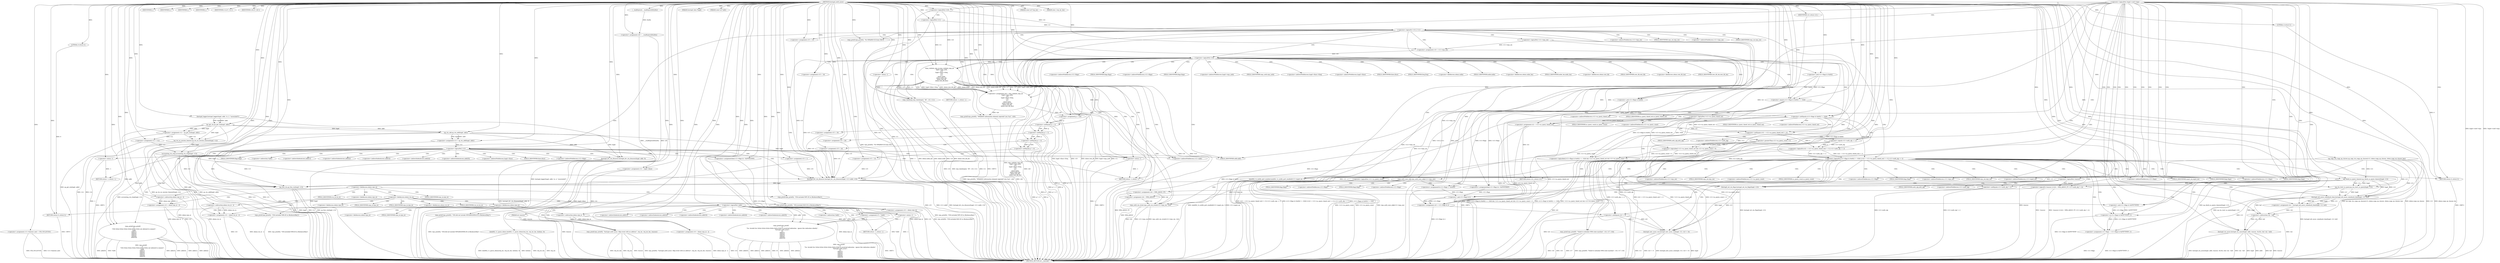 digraph hostapd_notif_assoc {  
"1000121" [label = "(METHOD,hostapd_notif_assoc)" ]
"1000625" [label = "(METHOD_RETURN,int __fastcall)" ]
"1000122" [label = "(PARAM,hostapd_data *hapd)" ]
"1000123" [label = "(PARAM,const u8 *addr)" ]
"1000124" [label = "(PARAM,const u8 *req_ies)" ]
"1000125" [label = "(PARAM,size_t req_ies_len)" ]
"1000126" [label = "(PARAM,int reassoc)" ]
"1000148" [label = "(<operator>.assignment,v29 = __readfsqword(0x28u))" ]
"1000150" [label = "(__readfsqword,__readfsqword(0x28u))" ]
"1000153" [label = "(<operator>.logicalNot,!addr)" ]
"1000156" [label = "(wpa_printf,wpa_printf(2, \"hostapd_notif_assoc: Skip event with no address\", req_ies, req_ies_len, reassoc))" ]
"1000162" [label = "(RETURN,return -1;,return -1;)" ]
"1000163" [label = "(<operator>.minus,-1)" ]
"1000165" [label = "(<operator>.assignment,v5 = *addr)" ]
"1000170" [label = "(wpa_printf,wpa_printf(\n      2,\n      \"%s: Invalid SA=%02x:%02x:%02x:%02x:%02x:%02x in received indication - ignore this indication silently\",\n      \"hostapd_notif_assoc\",\n      v5,\n      addr[1],\n      addr[2],\n      addr[3],\n      addr[4],\n      addr[5]))" ]
"1000190" [label = "(RETURN,return 0;,return 0;)" ]
"1000191" [label = "(LITERAL,0,return 0;)" ]
"1000192" [label = "(hostapd_logger,hostapd_logger(hapd, addr, 1u, 2, \"associated\"))" ]
"1000198" [label = "(ieee802_11_parse_elems,ieee802_11_parse_elems(req_ies, req_ies_len, &elems, 0))" ]
"1000209" [label = "(<operator>.assignment,v10 = elems.wps_ie - 2)" ]
"1000211" [label = "(<operator>.subtraction,elems.wps_ie - 2)" ]
"1000216" [label = "(IDENTIFIER,L,)" ]
"1000217" [label = "(wpa_printf,wpa_printf(2, \"STA included WPS IE in (Re)AssocReq\"))" ]
"1000226" [label = "(<operator>.assignment,v10 = elems.rsn_ie - 2)" ]
"1000228" [label = "(<operator>.subtraction,elems.rsn_ie - 2)" ]
"1000233" [label = "(IDENTIFIER,L,)" ]
"1000234" [label = "(wpa_printf,wpa_printf(2, \"STA included RSN IE in (Re)AssocReq\"))" ]
"1000239" [label = "(<operator>.assignment,v10 = elems.wpa_ie)" ]
"1000249" [label = "(<operator>.assignment,v10 = elems.wpa_ie - 2)" ]
"1000251" [label = "(<operator>.subtraction,elems.wpa_ie - 2)" ]
"1000256" [label = "(IDENTIFIER,L,)" ]
"1000257" [label = "(wpa_printf,wpa_printf(2, \"STA included WPA IE in (Re)AssocReq\"))" ]
"1000262" [label = "(IDENTIFIER,L,)" ]
"1000263" [label = "(wpa_printf,wpa_printf(2, \"STA did not include WPS/RSN/WPA IE in (Re)AssocReq\"))" ]
"1000266" [label = "(<operator>.assignment,v12 = ap_get_sta(hapd, addr))" ]
"1000268" [label = "(ap_get_sta,ap_get_sta(hapd, addr))" ]
"1000271" [label = "(<operator>.assignment,v13 = v12)" ]
"1000275" [label = "(IDENTIFIER,v12,if ( v12 ))" ]
"1000277" [label = "(ap_sta_no_session_timeout,ap_sta_no_session_timeout(hapd, v12))" ]
"1000280" [label = "(accounting_sta_stop,accounting_sta_stop(hapd, v13))" ]
"1000283" [label = "(<operator>.assignment,v13->timeout_next = STA_NULLFUNC)" ]
"1000290" [label = "(<operator>.assignment,v13 = ap_sta_add(hapd, addr))" ]
"1000292" [label = "(ap_sta_add,ap_sta_add(hapd, addr))" ]
"1000296" [label = "(<operator>.logicalNot,!v13)" ]
"1000299" [label = "(hostapd_drv_sta_disassoc,hostapd_drv_sta_disassoc(hapd, addr, 5))" ]
"1000303" [label = "(RETURN,return -1;,return -1;)" ]
"1000304" [label = "(<operator>.minus,-1)" ]
"1000306" [label = "(<operator>.assignment,v14 = hapd->iface)" ]
"1000311" [label = "(<operators>.assignmentAnd,v13->flags &= 0xFFFECFFF)" ]
"1000317" [label = "(wpa_printf,wpa_printf(\n      3,\n      \"STA %02x:%02x:%02x:%02x:%02x:%02x not allowed to connect\",\n      *addr,\n      addr[1],\n      addr[2],\n      addr[3],\n      addr[4],\n      addr[5]))" ]
"1000337" [label = "(<operator>.assignment,v15 = 1)" ]
"1000341" [label = "(hostapd_drv_sta_disassoc,hostapd_drv_sta_disassoc(hapd, v13->addr, v15))" ]
"1000347" [label = "(ap_free_sta,ap_free_sta(hapd, v13))" ]
"1000350" [label = "(RETURN,return -1;,return -1;)" ]
"1000351" [label = "(<operator>.minus,-1)" ]
"1000353" [label = "(ap_copy_sta_supp_op_classes,ap_copy_sta_supp_op_classes(v13, elems.supp_op_classes, elems.supp_op_classes_len))" ]
"1000362" [label = "(<operator>.logicalNot,!hapd->conf->wpa)" ]
"1000370" [label = "(<operator>.assignment,v23 = v13->flags & 2)" ]
"1000372" [label = "(<operator>.and,v13->flags & 2)" ]
"1000377" [label = "(<operator>.assignment,v13->flags = v13->flags & 0xFFF7FFFF | 3)" ]
"1000381" [label = "(<operator>.or,v13->flags & 0xFFF7FFFF | 3)" ]
"1000382" [label = "(<operator>.and,v13->flags & 0xFFF7FFFF)" ]
"1000388" [label = "(hostapd_set_sta_flags,hostapd_set_sta_flags(hapd, v13))" ]
"1000392" [label = "(<operator>.logicalOr,!reassoc || (v24 = WPA_ASSOC_FT, v13->auth_alg != 2))" ]
"1000393" [label = "(<operator>.logicalNot,!reassoc)" ]
"1000396" [label = "(<operator>.assignment,v24 = WPA_ASSOC_FT)" ]
"1000399" [label = "(<operator>.notEquals,v13->auth_alg != 2)" ]
"1000404" [label = "(<operator>.assignment,v24 = WPA_ASSOC)" ]
"1000407" [label = "(wpa_auth_sm_event,wpa_auth_sm_event(v13->wpa_sm, v24))" ]
"1000412" [label = "(hostapd_new_assoc_sta,hostapd_new_assoc_sta(hapd, v13, v23 != 0))" ]
"1000415" [label = "(<operator>.notEquals,v23 != 0)" ]
"1000418" [label = "(ieee802_1x_notify_port_enabled,ieee802_1x_notify_port_enabled(v13->eapol_sm, 1))" ]
"1000423" [label = "(RETURN,return 0;,return 0;)" ]
"1000424" [label = "(LITERAL,0,return 0;)" ]
"1000426" [label = "(<operator>.logicalOr,!v10 || !v11)" ]
"1000427" [label = "(<operator>.logicalNot,!v10)" ]
"1000429" [label = "(<operator>.logicalNot,!v11)" ]
"1000432" [label = "(wpa_printf,wpa_printf(2, \"No WPA/RSN IE from STA\"))" ]
"1000435" [label = "(<operator>.assignment,v15 = 13)" ]
"1000440" [label = "(<operator>.logicalNot,!v13->wpa_sm)" ]
"1000444" [label = "(<operator>.assignment,v19 = v13->wpa_sm)" ]
"1000450" [label = "(<operator>.logicalNot,!v19)" ]
"1000453" [label = "(wpa_printf,wpa_printf(5, \"Failed to initialize WPA state machine\", v16, v17, v18))" ]
"1000459" [label = "(RETURN,return -1;,return -1;)" ]
"1000460" [label = "(<operator>.minus,-1)" ]
"1000462" [label = "(<operator>.assignment,v20 = wpa_validate_wpa_ie(\n          hapd->wpa_auth,\n          v19,\n          hapd->iface->freq,\n          v10,\n          v11,\n          elems.mdie,\n          elems.mdie_len,\n          elems.owe_dh,\n          elems.owe_dh_len))" ]
"1000464" [label = "(wpa_validate_wpa_ie,wpa_validate_wpa_ie(\n          hapd->wpa_auth,\n          v19,\n          hapd->iface->freq,\n          v10,\n          v11,\n          elems.mdie,\n          elems.mdie_len,\n          elems.owe_dh,\n          elems.owe_dh_len))" ]
"1000489" [label = "(IDENTIFIER,v20,if ( v20 ))" ]
"1000491" [label = "(<operator>.assignment,p = v20)" ]
"1000494" [label = "(wpa_printf,wpa_printf(2, \"WPA/RSN information element rejected? (res %u)\", v20))" ]
"1000498" [label = "(wpa_hexdump,wpa_hexdump(2, \"IE\", v10, v11))" ]
"1000503" [label = "(<operator>.assignment,v15 = 18)" ]
"1000507" [label = "(<operator>.notEquals,p != 2)" ]
"1000511" [label = "(<operator>.assignment,v15 = 19)" ]
"1000515" [label = "(<operator>.notEquals,p != 3)" ]
"1000519" [label = "(<operator>.assignment,v15 = 20)" ]
"1000523" [label = "(<operator>.notEquals,p != 4)" ]
"1000527" [label = "(<operator>.assignment,v15 = 24)" ]
"1000531" [label = "(<operator>.notEquals,p != 8)" ]
"1000534" [label = "(<operator>.assignment,v15 = 13)" ]
"1000539" [label = "(<operator>.logicalAnd,(v13->flags & 0x402) == 1026 && !v13->sa_query_timed_out && v13->sa_query_count > 0)" ]
"1000540" [label = "(<operator>.equals,(v13->flags & 0x402) == 1026)" ]
"1000541" [label = "(<operator>.and,v13->flags & 0x402)" ]
"1000547" [label = "(<operator>.logicalAnd,!v13->sa_query_timed_out && v13->sa_query_count > 0)" ]
"1000548" [label = "(<operator>.logicalNot,!v13->sa_query_timed_out)" ]
"1000552" [label = "(<operator>.greaterThan,v13->sa_query_count > 0)" ]
"1000557" [label = "(ap_check_sa_query_timeout,ap_check_sa_query_timeout(hapd, v13))" ]
"1000561" [label = "(<operator>.logicalOr,(v13->flags & 0x402) != 1026 || (v21 = v13->sa_query_timed_out) != 0 || v13->auth_alg == 2)" ]
"1000562" [label = "(<operator>.notEquals,(v13->flags & 0x402) != 1026)" ]
"1000563" [label = "(<operator>.and,v13->flags & 0x402)" ]
"1000569" [label = "(<operator>.logicalOr,(v21 = v13->sa_query_timed_out) != 0 || v13->auth_alg == 2)" ]
"1000570" [label = "(<operator>.notEquals,(v21 = v13->sa_query_timed_out) != 0)" ]
"1000571" [label = "(<operator>.assignment,v21 = v13->sa_query_timed_out)" ]
"1000577" [label = "(<operator>.equals,v13->auth_alg == 2)" ]
"1000584" [label = "(wpa_auth_uses_mfp,wpa_auth_uses_mfp(v13->wpa_sm))" ]
"1000588" [label = "(<operators>.assignmentOr,v13->flags |= 0x400u)" ]
"1000594" [label = "(<operators>.assignmentAnd,v13->flags &= 0xFFFFFBFF)" ]
"1000601" [label = "(<operator>.logicalNot,!v13->sa_query_count)" ]
"1000605" [label = "(ap_sta_start_sa_query,ap_sta_start_sa_query(hapd, v13))" ]
"1000608" [label = "(<operator>.assignment,v22 = hostapd_eid_assoc_comeback_time(hapd, v13, buf))" ]
"1000610" [label = "(hostapd_eid_assoc_comeback_time,hostapd_eid_assoc_comeback_time(hapd, v13, buf))" ]
"1000614" [label = "(hostapd_sta_assoc,hostapd_sta_assoc(hapd, addr, reassoc, 0x1Eu, buf, v22 - buf))" ]
"1000620" [label = "(<operator>.subtraction,v22 - buf)" ]
"1000623" [label = "(RETURN,return v21;,return v21;)" ]
"1000624" [label = "(IDENTIFIER,v21,return v21;)" ]
"1000167" [label = "(<operator>.indirection,*addr)" ]
"1000175" [label = "(<operator>.indirectIndexAccess,addr[1])" ]
"1000178" [label = "(<operator>.indirectIndexAccess,addr[2])" ]
"1000181" [label = "(<operator>.indirectIndexAccess,addr[3])" ]
"1000184" [label = "(<operator>.indirectIndexAccess,addr[4])" ]
"1000187" [label = "(<operator>.indirectIndexAccess,addr[5])" ]
"1000205" [label = "(<operator>.fieldAccess,elems.wps_ie)" ]
"1000212" [label = "(<operator>.fieldAccess,elems.wps_ie)" ]
"1000214" [label = "(FIELD_IDENTIFIER,wps_ie,wps_ie)" ]
"1000222" [label = "(<operator>.fieldAccess,elems.rsn_ie)" ]
"1000224" [label = "(FIELD_IDENTIFIER,rsn_ie,rsn_ie)" ]
"1000229" [label = "(<operator>.fieldAccess,elems.rsn_ie)" ]
"1000231" [label = "(FIELD_IDENTIFIER,rsn_ie,rsn_ie)" ]
"1000241" [label = "(<operator>.fieldAccess,elems.wpa_ie)" ]
"1000243" [label = "(FIELD_IDENTIFIER,wpa_ie,wpa_ie)" ]
"1000245" [label = "(<operator>.fieldAccess,elems.wpa_ie)" ]
"1000247" [label = "(FIELD_IDENTIFIER,wpa_ie,wpa_ie)" ]
"1000252" [label = "(<operator>.fieldAccess,elems.wpa_ie)" ]
"1000254" [label = "(FIELD_IDENTIFIER,wpa_ie,wpa_ie)" ]
"1000308" [label = "(<operator>.indirectFieldAccess,hapd->iface)" ]
"1000310" [label = "(FIELD_IDENTIFIER,iface,iface)" ]
"1000312" [label = "(<operator>.indirectFieldAccess,v13->flags)" ]
"1000314" [label = "(FIELD_IDENTIFIER,flags,flags)" ]
"1000320" [label = "(<operator>.indirection,*addr)" ]
"1000322" [label = "(<operator>.indirectIndexAccess,addr[1])" ]
"1000325" [label = "(<operator>.indirectIndexAccess,addr[2])" ]
"1000328" [label = "(<operator>.indirectIndexAccess,addr[3])" ]
"1000331" [label = "(<operator>.indirectIndexAccess,addr[4])" ]
"1000334" [label = "(<operator>.indirectIndexAccess,addr[5])" ]
"1000343" [label = "(<operator>.indirectFieldAccess,v13->addr)" ]
"1000345" [label = "(FIELD_IDENTIFIER,addr,addr)" ]
"1000373" [label = "(<operator>.indirectFieldAccess,v13->flags)" ]
"1000375" [label = "(FIELD_IDENTIFIER,flags,flags)" ]
"1000378" [label = "(<operator>.indirectFieldAccess,v13->flags)" ]
"1000380" [label = "(FIELD_IDENTIFIER,flags,flags)" ]
"1000383" [label = "(<operator>.indirectFieldAccess,v13->flags)" ]
"1000385" [label = "(FIELD_IDENTIFIER,flags,flags)" ]
"1000400" [label = "(<operator>.indirectFieldAccess,v13->auth_alg)" ]
"1000402" [label = "(FIELD_IDENTIFIER,auth_alg,auth_alg)" ]
"1000408" [label = "(<operator>.indirectFieldAccess,v13->wpa_sm)" ]
"1000410" [label = "(FIELD_IDENTIFIER,wpa_sm,wpa_sm)" ]
"1000419" [label = "(<operator>.indirectFieldAccess,v13->eapol_sm)" ]
"1000421" [label = "(FIELD_IDENTIFIER,eapol_sm,eapol_sm)" ]
"1000441" [label = "(<operator>.indirectFieldAccess,v13->wpa_sm)" ]
"1000443" [label = "(FIELD_IDENTIFIER,wpa_sm,wpa_sm)" ]
"1000446" [label = "(<operator>.indirectFieldAccess,v13->wpa_sm)" ]
"1000448" [label = "(FIELD_IDENTIFIER,wpa_sm,wpa_sm)" ]
"1000465" [label = "(<operator>.indirectFieldAccess,hapd->wpa_auth)" ]
"1000467" [label = "(FIELD_IDENTIFIER,wpa_auth,wpa_auth)" ]
"1000469" [label = "(<operator>.indirectFieldAccess,hapd->iface->freq)" ]
"1000470" [label = "(<operator>.indirectFieldAccess,hapd->iface)" ]
"1000472" [label = "(FIELD_IDENTIFIER,iface,iface)" ]
"1000473" [label = "(FIELD_IDENTIFIER,freq,freq)" ]
"1000476" [label = "(<operator>.fieldAccess,elems.mdie)" ]
"1000478" [label = "(FIELD_IDENTIFIER,mdie,mdie)" ]
"1000479" [label = "(<operator>.fieldAccess,elems.mdie_len)" ]
"1000481" [label = "(FIELD_IDENTIFIER,mdie_len,mdie_len)" ]
"1000482" [label = "(<operator>.fieldAccess,elems.owe_dh)" ]
"1000484" [label = "(FIELD_IDENTIFIER,owe_dh,owe_dh)" ]
"1000485" [label = "(<operator>.fieldAccess,elems.owe_dh_len)" ]
"1000487" [label = "(FIELD_IDENTIFIER,owe_dh_len,owe_dh_len)" ]
"1000542" [label = "(<operator>.indirectFieldAccess,v13->flags)" ]
"1000544" [label = "(FIELD_IDENTIFIER,flags,flags)" ]
"1000549" [label = "(<operator>.indirectFieldAccess,v13->sa_query_timed_out)" ]
"1000551" [label = "(FIELD_IDENTIFIER,sa_query_timed_out,sa_query_timed_out)" ]
"1000553" [label = "(<operator>.indirectFieldAccess,v13->sa_query_count)" ]
"1000555" [label = "(FIELD_IDENTIFIER,sa_query_count,sa_query_count)" ]
"1000564" [label = "(<operator>.indirectFieldAccess,v13->flags)" ]
"1000566" [label = "(FIELD_IDENTIFIER,flags,flags)" ]
"1000573" [label = "(<operator>.indirectFieldAccess,v13->sa_query_timed_out)" ]
"1000575" [label = "(FIELD_IDENTIFIER,sa_query_timed_out,sa_query_timed_out)" ]
"1000578" [label = "(<operator>.indirectFieldAccess,v13->auth_alg)" ]
"1000580" [label = "(FIELD_IDENTIFIER,auth_alg,auth_alg)" ]
"1000585" [label = "(<operator>.indirectFieldAccess,v13->wpa_sm)" ]
"1000587" [label = "(FIELD_IDENTIFIER,wpa_sm,wpa_sm)" ]
"1000589" [label = "(<operator>.indirectFieldAccess,v13->flags)" ]
"1000591" [label = "(FIELD_IDENTIFIER,flags,flags)" ]
"1000595" [label = "(<operator>.indirectFieldAccess,v13->flags)" ]
"1000597" [label = "(FIELD_IDENTIFIER,flags,flags)" ]
"1000602" [label = "(<operator>.indirectFieldAccess,v13->sa_query_count)" ]
"1000604" [label = "(FIELD_IDENTIFIER,sa_query_count,sa_query_count)" ]
  "1000350" -> "1000625"  [ label = "DDG: <RET>"] 
  "1000459" -> "1000625"  [ label = "DDG: <RET>"] 
  "1000623" -> "1000625"  [ label = "DDG: <RET>"] 
  "1000423" -> "1000625"  [ label = "DDG: <RET>"] 
  "1000303" -> "1000625"  [ label = "DDG: <RET>"] 
  "1000190" -> "1000625"  [ label = "DDG: <RET>"] 
  "1000162" -> "1000625"  [ label = "DDG: <RET>"] 
  "1000156" -> "1000625"  [ label = "DDG: req_ies"] 
  "1000462" -> "1000625"  [ label = "DDG: wpa_validate_wpa_ie(\n          hapd->wpa_auth,\n          v19,\n          hapd->iface->freq,\n          v10,\n          v11,\n          elems.mdie,\n          elems.mdie_len,\n          elems.owe_dh,\n          elems.owe_dh_len)"] 
  "1000211" -> "1000625"  [ label = "DDG: elems.wps_ie"] 
  "1000548" -> "1000625"  [ label = "DDG: v13->sa_query_timed_out"] 
  "1000170" -> "1000625"  [ label = "DDG: addr[3]"] 
  "1000292" -> "1000625"  [ label = "DDG: addr"] 
  "1000165" -> "1000625"  [ label = "DDG: *addr"] 
  "1000156" -> "1000625"  [ label = "DDG: reassoc"] 
  "1000415" -> "1000625"  [ label = "DDG: v23"] 
  "1000464" -> "1000625"  [ label = "DDG: hapd->iface->freq"] 
  "1000498" -> "1000625"  [ label = "DDG: v11"] 
  "1000393" -> "1000625"  [ label = "DDG: reassoc"] 
  "1000198" -> "1000625"  [ label = "DDG: req_ies_len"] 
  "1000614" -> "1000625"  [ label = "DDG: hapd"] 
  "1000347" -> "1000625"  [ label = "DDG: hapd"] 
  "1000577" -> "1000625"  [ label = "DDG: v13->auth_alg"] 
  "1000407" -> "1000625"  [ label = "DDG: wpa_auth_sm_event(v13->wpa_sm, v24)"] 
  "1000584" -> "1000625"  [ label = "DDG: wpa_auth_uses_mfp(v13->wpa_sm)"] 
  "1000306" -> "1000625"  [ label = "DDG: v14"] 
  "1000523" -> "1000625"  [ label = "DDG: p"] 
  "1000317" -> "1000625"  [ label = "DDG: addr[1]"] 
  "1000198" -> "1000625"  [ label = "DDG: req_ies"] 
  "1000163" -> "1000625"  [ label = "DDG: -1"] 
  "1000317" -> "1000625"  [ label = "DDG: addr[2]"] 
  "1000353" -> "1000625"  [ label = "DDG: ap_copy_sta_supp_op_classes(v13, elems.supp_op_classes, elems.supp_op_classes_len)"] 
  "1000515" -> "1000625"  [ label = "DDG: p != 3"] 
  "1000170" -> "1000625"  [ label = "DDG: v5"] 
  "1000601" -> "1000625"  [ label = "DDG: v13->sa_query_count"] 
  "1000547" -> "1000625"  [ label = "DDG: !v13->sa_query_timed_out"] 
  "1000569" -> "1000625"  [ label = "DDG: (v21 = v13->sa_query_timed_out) != 0"] 
  "1000464" -> "1000625"  [ label = "DDG: v19"] 
  "1000539" -> "1000625"  [ label = "DDG: (v13->flags & 0x402) == 1026 && !v13->sa_query_timed_out && v13->sa_query_count > 0"] 
  "1000306" -> "1000625"  [ label = "DDG: hapd->iface"] 
  "1000351" -> "1000625"  [ label = "DDG: -1"] 
  "1000552" -> "1000625"  [ label = "DDG: v13->sa_query_count"] 
  "1000412" -> "1000625"  [ label = "DDG: v23 != 0"] 
  "1000170" -> "1000625"  [ label = "DDG: addr[4]"] 
  "1000563" -> "1000625"  [ label = "DDG: v13->flags"] 
  "1000605" -> "1000625"  [ label = "DDG: ap_sta_start_sa_query(hapd, v13)"] 
  "1000170" -> "1000625"  [ label = "DDG: addr[2]"] 
  "1000317" -> "1000625"  [ label = "DDG: addr[5]"] 
  "1000539" -> "1000625"  [ label = "DDG: (v13->flags & 0x402) == 1026"] 
  "1000209" -> "1000625"  [ label = "DDG: elems.wps_ie - 2"] 
  "1000217" -> "1000625"  [ label = "DDG: wpa_printf(2, \"STA included WPS IE in (Re)AssocReq\")"] 
  "1000392" -> "1000625"  [ label = "DDG: !reassoc"] 
  "1000539" -> "1000625"  [ label = "DDG: !v13->sa_query_timed_out && v13->sa_query_count > 0"] 
  "1000392" -> "1000625"  [ label = "DDG: !reassoc || (v24 = WPA_ASSOC_FT, v13->auth_alg != 2)"] 
  "1000228" -> "1000625"  [ label = "DDG: elems.rsn_ie"] 
  "1000464" -> "1000625"  [ label = "DDG: elems.owe_dh"] 
  "1000569" -> "1000625"  [ label = "DDG: v13->auth_alg == 2"] 
  "1000404" -> "1000625"  [ label = "DDG: WPA_ASSOC"] 
  "1000234" -> "1000625"  [ label = "DDG: wpa_printf(2, \"STA included RSN IE in (Re)AssocReq\")"] 
  "1000571" -> "1000625"  [ label = "DDG: v13->sa_query_timed_out"] 
  "1000353" -> "1000625"  [ label = "DDG: elems.supp_op_classes"] 
  "1000381" -> "1000625"  [ label = "DDG: v13->flags & 0xFFF7FFFF"] 
  "1000317" -> "1000625"  [ label = "DDG: *addr"] 
  "1000296" -> "1000625"  [ label = "DDG: !v13"] 
  "1000498" -> "1000625"  [ label = "DDG: v10"] 
  "1000299" -> "1000625"  [ label = "DDG: addr"] 
  "1000614" -> "1000625"  [ label = "DDG: addr"] 
  "1000614" -> "1000625"  [ label = "DDG: buf"] 
  "1000464" -> "1000625"  [ label = "DDG: hapd->wpa_auth"] 
  "1000440" -> "1000625"  [ label = "DDG: !v13->wpa_sm"] 
  "1000268" -> "1000625"  [ label = "DDG: addr"] 
  "1000239" -> "1000625"  [ label = "DDG: elems.wpa_ie"] 
  "1000249" -> "1000625"  [ label = "DDG: v10"] 
  "1000266" -> "1000625"  [ label = "DDG: ap_get_sta(hapd, addr)"] 
  "1000226" -> "1000625"  [ label = "DDG: v10"] 
  "1000153" -> "1000625"  [ label = "DDG: !addr"] 
  "1000453" -> "1000625"  [ label = "DDG: v17"] 
  "1000399" -> "1000625"  [ label = "DDG: v13->auth_alg"] 
  "1000341" -> "1000625"  [ label = "DDG: hostapd_drv_sta_disassoc(hapd, v13->addr, v15)"] 
  "1000290" -> "1000625"  [ label = "DDG: ap_sta_add(hapd, addr)"] 
  "1000426" -> "1000625"  [ label = "DDG: !v10 || !v11"] 
  "1000148" -> "1000625"  [ label = "DDG: __readfsqword(0x28u)"] 
  "1000523" -> "1000625"  [ label = "DDG: p != 4"] 
  "1000148" -> "1000625"  [ label = "DDG: v29"] 
  "1000453" -> "1000625"  [ label = "DDG: wpa_printf(5, \"Failed to initialize WPA state machine\", v16, v17, v18)"] 
  "1000418" -> "1000625"  [ label = "DDG: v13->eapol_sm"] 
  "1000464" -> "1000625"  [ label = "DDG: v11"] 
  "1000277" -> "1000625"  [ label = "DDG: ap_sta_no_session_timeout(hapd, v12)"] 
  "1000507" -> "1000625"  [ label = "DDG: p"] 
  "1000263" -> "1000625"  [ label = "DDG: wpa_printf(2, \"STA did not include WPS/RSN/WPA IE in (Re)AssocReq\")"] 
  "1000450" -> "1000625"  [ label = "DDG: !v19"] 
  "1000304" -> "1000625"  [ label = "DDG: -1"] 
  "1000601" -> "1000625"  [ label = "DDG: !v13->sa_query_count"] 
  "1000341" -> "1000625"  [ label = "DDG: v15"] 
  "1000561" -> "1000625"  [ label = "DDG: (v13->flags & 0x402) != 1026"] 
  "1000377" -> "1000625"  [ label = "DDG: v13->flags"] 
  "1000515" -> "1000625"  [ label = "DDG: p"] 
  "1000610" -> "1000625"  [ label = "DDG: v13"] 
  "1000462" -> "1000625"  [ label = "DDG: v20"] 
  "1000614" -> "1000625"  [ label = "DDG: reassoc"] 
  "1000277" -> "1000625"  [ label = "DDG: v12"] 
  "1000341" -> "1000625"  [ label = "DDG: v13->addr"] 
  "1000251" -> "1000625"  [ label = "DDG: elems.wpa_ie"] 
  "1000170" -> "1000625"  [ label = "DDG: wpa_printf(\n      2,\n      \"%s: Invalid SA=%02x:%02x:%02x:%02x:%02x:%02x in received indication - ignore this indication silently\",\n      \"hostapd_notif_assoc\",\n      v5,\n      addr[1],\n      addr[2],\n      addr[3],\n      addr[4],\n      addr[5])"] 
  "1000444" -> "1000625"  [ label = "DDG: v13->wpa_sm"] 
  "1000498" -> "1000625"  [ label = "DDG: wpa_hexdump(2, \"IE\", v10, v11)"] 
  "1000283" -> "1000625"  [ label = "DDG: STA_NULLFUNC"] 
  "1000198" -> "1000625"  [ label = "DDG: ieee802_11_parse_elems(req_ies, req_ies_len, &elems, 0)"] 
  "1000370" -> "1000625"  [ label = "DDG: v13->flags & 2"] 
  "1000407" -> "1000625"  [ label = "DDG: v24"] 
  "1000347" -> "1000625"  [ label = "DDG: v13"] 
  "1000317" -> "1000625"  [ label = "DDG: wpa_printf(\n      3,\n      \"STA %02x:%02x:%02x:%02x:%02x:%02x not allowed to connect\",\n      *addr,\n      addr[1],\n      addr[2],\n      addr[3],\n      addr[4],\n      addr[5])"] 
  "1000257" -> "1000625"  [ label = "DDG: wpa_printf(2, \"STA included WPA IE in (Re)AssocReq\")"] 
  "1000407" -> "1000625"  [ label = "DDG: v13->wpa_sm"] 
  "1000450" -> "1000625"  [ label = "DDG: v19"] 
  "1000388" -> "1000625"  [ label = "DDG: hostapd_set_sta_flags(hapd, v13)"] 
  "1000396" -> "1000625"  [ label = "DDG: WPA_ASSOC_FT"] 
  "1000464" -> "1000625"  [ label = "DDG: elems.mdie_len"] 
  "1000126" -> "1000625"  [ label = "DDG: reassoc"] 
  "1000192" -> "1000625"  [ label = "DDG: hostapd_logger(hapd, addr, 1u, 2, \"associated\")"] 
  "1000531" -> "1000625"  [ label = "DDG: p"] 
  "1000507" -> "1000625"  [ label = "DDG: p != 2"] 
  "1000562" -> "1000625"  [ label = "DDG: v13->flags & 0x402"] 
  "1000280" -> "1000625"  [ label = "DDG: accounting_sta_stop(hapd, v13)"] 
  "1000156" -> "1000625"  [ label = "DDG: wpa_printf(2, \"hostapd_notif_assoc: Skip event with no address\", req_ies, req_ies_len, reassoc)"] 
  "1000464" -> "1000625"  [ label = "DDG: elems.mdie"] 
  "1000198" -> "1000625"  [ label = "DDG: &elems"] 
  "1000317" -> "1000625"  [ label = "DDG: addr[3]"] 
  "1000557" -> "1000625"  [ label = "DDG: ap_check_sa_query_timeout(hapd, v13)"] 
  "1000299" -> "1000625"  [ label = "DDG: hapd"] 
  "1000561" -> "1000625"  [ label = "DDG: (v21 = v13->sa_query_timed_out) != 0 || v13->auth_alg == 2"] 
  "1000620" -> "1000625"  [ label = "DDG: v22"] 
  "1000170" -> "1000625"  [ label = "DDG: addr[5]"] 
  "1000226" -> "1000625"  [ label = "DDG: elems.rsn_ie - 2"] 
  "1000271" -> "1000625"  [ label = "DDG: v12"] 
  "1000427" -> "1000625"  [ label = "DDG: v10"] 
  "1000432" -> "1000625"  [ label = "DDG: wpa_printf(2, \"No WPA/RSN IE from STA\")"] 
  "1000608" -> "1000625"  [ label = "DDG: hostapd_eid_assoc_comeback_time(hapd, v13, buf)"] 
  "1000299" -> "1000625"  [ label = "DDG: hostapd_drv_sta_disassoc(hapd, addr, 5)"] 
  "1000614" -> "1000625"  [ label = "DDG: hostapd_sta_assoc(hapd, addr, reassoc, 0x1Eu, buf, v22 - buf)"] 
  "1000494" -> "1000625"  [ label = "DDG: wpa_printf(2, \"WPA/RSN information element rejected? (res %u)\", v20)"] 
  "1000353" -> "1000625"  [ label = "DDG: v13"] 
  "1000347" -> "1000625"  [ label = "DDG: ap_free_sta(hapd, v13)"] 
  "1000412" -> "1000625"  [ label = "DDG: hostapd_new_assoc_sta(hapd, v13, v23 != 0)"] 
  "1000362" -> "1000625"  [ label = "DDG: hapd->conf->wpa"] 
  "1000429" -> "1000625"  [ label = "DDG: v11"] 
  "1000209" -> "1000625"  [ label = "DDG: v10"] 
  "1000283" -> "1000625"  [ label = "DDG: v13->timeout_next"] 
  "1000399" -> "1000625"  [ label = "DDG: v13->auth_alg != 2"] 
  "1000156" -> "1000625"  [ label = "DDG: req_ies_len"] 
  "1000494" -> "1000625"  [ label = "DDG: v20"] 
  "1000412" -> "1000625"  [ label = "DDG: hapd"] 
  "1000464" -> "1000625"  [ label = "DDG: v10"] 
  "1000170" -> "1000625"  [ label = "DDG: addr[1]"] 
  "1000464" -> "1000625"  [ label = "DDG: elems.owe_dh_len"] 
  "1000296" -> "1000625"  [ label = "DDG: v13"] 
  "1000531" -> "1000625"  [ label = "DDG: p != 8"] 
  "1000547" -> "1000625"  [ label = "DDG: v13->sa_query_count > 0"] 
  "1000153" -> "1000625"  [ label = "DDG: addr"] 
  "1000377" -> "1000625"  [ label = "DDG: v13->flags & 0xFFF7FFFF | 3"] 
  "1000571" -> "1000625"  [ label = "DDG: v21"] 
  "1000239" -> "1000625"  [ label = "DDG: v10"] 
  "1000561" -> "1000625"  [ label = "DDG: (v13->flags & 0x402) != 1026 || (v21 = v13->sa_query_timed_out) != 0 || v13->auth_alg == 2"] 
  "1000453" -> "1000625"  [ label = "DDG: v18"] 
  "1000453" -> "1000625"  [ label = "DDG: v16"] 
  "1000311" -> "1000625"  [ label = "DDG: v13->flags"] 
  "1000362" -> "1000625"  [ label = "DDG: !hapd->conf->wpa"] 
  "1000460" -> "1000625"  [ label = "DDG: -1"] 
  "1000353" -> "1000625"  [ label = "DDG: elems.supp_op_classes_len"] 
  "1000426" -> "1000625"  [ label = "DDG: !v10"] 
  "1000614" -> "1000625"  [ label = "DDG: v22 - buf"] 
  "1000426" -> "1000625"  [ label = "DDG: !v11"] 
  "1000249" -> "1000625"  [ label = "DDG: elems.wpa_ie - 2"] 
  "1000412" -> "1000625"  [ label = "DDG: v13"] 
  "1000418" -> "1000625"  [ label = "DDG: ieee802_1x_notify_port_enabled(v13->eapol_sm, 1)"] 
  "1000317" -> "1000625"  [ label = "DDG: addr[4]"] 
  "1000121" -> "1000122"  [ label = "DDG: "] 
  "1000121" -> "1000123"  [ label = "DDG: "] 
  "1000121" -> "1000124"  [ label = "DDG: "] 
  "1000121" -> "1000125"  [ label = "DDG: "] 
  "1000121" -> "1000126"  [ label = "DDG: "] 
  "1000150" -> "1000148"  [ label = "DDG: 0x28u"] 
  "1000121" -> "1000148"  [ label = "DDG: "] 
  "1000121" -> "1000150"  [ label = "DDG: "] 
  "1000121" -> "1000153"  [ label = "DDG: "] 
  "1000121" -> "1000156"  [ label = "DDG: "] 
  "1000126" -> "1000156"  [ label = "DDG: reassoc"] 
  "1000163" -> "1000162"  [ label = "DDG: -1"] 
  "1000121" -> "1000163"  [ label = "DDG: "] 
  "1000121" -> "1000165"  [ label = "DDG: "] 
  "1000121" -> "1000170"  [ label = "DDG: "] 
  "1000165" -> "1000170"  [ label = "DDG: v5"] 
  "1000153" -> "1000170"  [ label = "DDG: addr"] 
  "1000191" -> "1000190"  [ label = "DDG: 0"] 
  "1000121" -> "1000190"  [ label = "DDG: "] 
  "1000121" -> "1000191"  [ label = "DDG: "] 
  "1000121" -> "1000192"  [ label = "DDG: "] 
  "1000121" -> "1000198"  [ label = "DDG: "] 
  "1000211" -> "1000209"  [ label = "DDG: elems.wps_ie"] 
  "1000211" -> "1000209"  [ label = "DDG: 2"] 
  "1000121" -> "1000209"  [ label = "DDG: "] 
  "1000121" -> "1000211"  [ label = "DDG: "] 
  "1000121" -> "1000216"  [ label = "DDG: "] 
  "1000121" -> "1000217"  [ label = "DDG: "] 
  "1000228" -> "1000226"  [ label = "DDG: elems.rsn_ie"] 
  "1000228" -> "1000226"  [ label = "DDG: 2"] 
  "1000121" -> "1000226"  [ label = "DDG: "] 
  "1000121" -> "1000228"  [ label = "DDG: "] 
  "1000121" -> "1000233"  [ label = "DDG: "] 
  "1000121" -> "1000234"  [ label = "DDG: "] 
  "1000121" -> "1000239"  [ label = "DDG: "] 
  "1000251" -> "1000249"  [ label = "DDG: elems.wpa_ie"] 
  "1000251" -> "1000249"  [ label = "DDG: 2"] 
  "1000121" -> "1000249"  [ label = "DDG: "] 
  "1000121" -> "1000251"  [ label = "DDG: "] 
  "1000121" -> "1000256"  [ label = "DDG: "] 
  "1000121" -> "1000257"  [ label = "DDG: "] 
  "1000121" -> "1000262"  [ label = "DDG: "] 
  "1000121" -> "1000263"  [ label = "DDG: "] 
  "1000268" -> "1000266"  [ label = "DDG: hapd"] 
  "1000268" -> "1000266"  [ label = "DDG: addr"] 
  "1000121" -> "1000266"  [ label = "DDG: "] 
  "1000192" -> "1000268"  [ label = "DDG: hapd"] 
  "1000121" -> "1000268"  [ label = "DDG: "] 
  "1000192" -> "1000268"  [ label = "DDG: addr"] 
  "1000266" -> "1000271"  [ label = "DDG: v12"] 
  "1000121" -> "1000271"  [ label = "DDG: "] 
  "1000121" -> "1000275"  [ label = "DDG: "] 
  "1000268" -> "1000277"  [ label = "DDG: hapd"] 
  "1000121" -> "1000277"  [ label = "DDG: "] 
  "1000266" -> "1000277"  [ label = "DDG: v12"] 
  "1000277" -> "1000280"  [ label = "DDG: hapd"] 
  "1000121" -> "1000280"  [ label = "DDG: "] 
  "1000271" -> "1000280"  [ label = "DDG: v13"] 
  "1000121" -> "1000283"  [ label = "DDG: "] 
  "1000292" -> "1000290"  [ label = "DDG: hapd"] 
  "1000292" -> "1000290"  [ label = "DDG: addr"] 
  "1000121" -> "1000290"  [ label = "DDG: "] 
  "1000268" -> "1000292"  [ label = "DDG: hapd"] 
  "1000121" -> "1000292"  [ label = "DDG: "] 
  "1000268" -> "1000292"  [ label = "DDG: addr"] 
  "1000290" -> "1000296"  [ label = "DDG: v13"] 
  "1000121" -> "1000296"  [ label = "DDG: "] 
  "1000292" -> "1000299"  [ label = "DDG: hapd"] 
  "1000121" -> "1000299"  [ label = "DDG: "] 
  "1000292" -> "1000299"  [ label = "DDG: addr"] 
  "1000304" -> "1000303"  [ label = "DDG: -1"] 
  "1000121" -> "1000304"  [ label = "DDG: "] 
  "1000121" -> "1000306"  [ label = "DDG: "] 
  "1000121" -> "1000311"  [ label = "DDG: "] 
  "1000121" -> "1000317"  [ label = "DDG: "] 
  "1000292" -> "1000317"  [ label = "DDG: addr"] 
  "1000268" -> "1000317"  [ label = "DDG: addr"] 
  "1000121" -> "1000337"  [ label = "DDG: "] 
  "1000292" -> "1000341"  [ label = "DDG: hapd"] 
  "1000280" -> "1000341"  [ label = "DDG: hapd"] 
  "1000121" -> "1000341"  [ label = "DDG: "] 
  "1000435" -> "1000341"  [ label = "DDG: v15"] 
  "1000511" -> "1000341"  [ label = "DDG: v15"] 
  "1000527" -> "1000341"  [ label = "DDG: v15"] 
  "1000503" -> "1000341"  [ label = "DDG: v15"] 
  "1000337" -> "1000341"  [ label = "DDG: v15"] 
  "1000519" -> "1000341"  [ label = "DDG: v15"] 
  "1000534" -> "1000341"  [ label = "DDG: v15"] 
  "1000341" -> "1000347"  [ label = "DDG: hapd"] 
  "1000121" -> "1000347"  [ label = "DDG: "] 
  "1000280" -> "1000347"  [ label = "DDG: v13"] 
  "1000353" -> "1000347"  [ label = "DDG: v13"] 
  "1000296" -> "1000347"  [ label = "DDG: v13"] 
  "1000351" -> "1000350"  [ label = "DDG: -1"] 
  "1000121" -> "1000351"  [ label = "DDG: "] 
  "1000121" -> "1000353"  [ label = "DDG: "] 
  "1000372" -> "1000370"  [ label = "DDG: v13->flags"] 
  "1000372" -> "1000370"  [ label = "DDG: 2"] 
  "1000121" -> "1000370"  [ label = "DDG: "] 
  "1000588" -> "1000372"  [ label = "DDG: v13->flags"] 
  "1000594" -> "1000372"  [ label = "DDG: v13->flags"] 
  "1000121" -> "1000372"  [ label = "DDG: "] 
  "1000381" -> "1000377"  [ label = "DDG: v13->flags & 0xFFF7FFFF"] 
  "1000381" -> "1000377"  [ label = "DDG: 3"] 
  "1000382" -> "1000381"  [ label = "DDG: v13->flags"] 
  "1000382" -> "1000381"  [ label = "DDG: 0xFFF7FFFF"] 
  "1000372" -> "1000382"  [ label = "DDG: v13->flags"] 
  "1000121" -> "1000382"  [ label = "DDG: "] 
  "1000121" -> "1000381"  [ label = "DDG: "] 
  "1000557" -> "1000388"  [ label = "DDG: hapd"] 
  "1000121" -> "1000388"  [ label = "DDG: "] 
  "1000557" -> "1000388"  [ label = "DDG: v13"] 
  "1000353" -> "1000388"  [ label = "DDG: v13"] 
  "1000393" -> "1000392"  [ label = "DDG: reassoc"] 
  "1000121" -> "1000393"  [ label = "DDG: "] 
  "1000121" -> "1000396"  [ label = "DDG: "] 
  "1000577" -> "1000399"  [ label = "DDG: v13->auth_alg"] 
  "1000121" -> "1000399"  [ label = "DDG: "] 
  "1000121" -> "1000404"  [ label = "DDG: "] 
  "1000584" -> "1000407"  [ label = "DDG: v13->wpa_sm"] 
  "1000396" -> "1000407"  [ label = "DDG: v24"] 
  "1000404" -> "1000407"  [ label = "DDG: v24"] 
  "1000121" -> "1000407"  [ label = "DDG: "] 
  "1000388" -> "1000412"  [ label = "DDG: hapd"] 
  "1000121" -> "1000412"  [ label = "DDG: "] 
  "1000388" -> "1000412"  [ label = "DDG: v13"] 
  "1000415" -> "1000412"  [ label = "DDG: v23"] 
  "1000415" -> "1000412"  [ label = "DDG: 0"] 
  "1000370" -> "1000415"  [ label = "DDG: v23"] 
  "1000121" -> "1000415"  [ label = "DDG: "] 
  "1000121" -> "1000418"  [ label = "DDG: "] 
  "1000424" -> "1000423"  [ label = "DDG: 0"] 
  "1000121" -> "1000423"  [ label = "DDG: "] 
  "1000121" -> "1000424"  [ label = "DDG: "] 
  "1000427" -> "1000426"  [ label = "DDG: v10"] 
  "1000121" -> "1000427"  [ label = "DDG: "] 
  "1000429" -> "1000426"  [ label = "DDG: v11"] 
  "1000121" -> "1000429"  [ label = "DDG: "] 
  "1000121" -> "1000432"  [ label = "DDG: "] 
  "1000121" -> "1000435"  [ label = "DDG: "] 
  "1000440" -> "1000444"  [ label = "DDG: v13->wpa_sm"] 
  "1000121" -> "1000444"  [ label = "DDG: "] 
  "1000444" -> "1000450"  [ label = "DDG: v19"] 
  "1000121" -> "1000450"  [ label = "DDG: "] 
  "1000121" -> "1000453"  [ label = "DDG: "] 
  "1000460" -> "1000459"  [ label = "DDG: -1"] 
  "1000121" -> "1000460"  [ label = "DDG: "] 
  "1000464" -> "1000462"  [ label = "DDG: elems.mdie"] 
  "1000464" -> "1000462"  [ label = "DDG: elems.owe_dh"] 
  "1000464" -> "1000462"  [ label = "DDG: elems.mdie_len"] 
  "1000464" -> "1000462"  [ label = "DDG: v11"] 
  "1000464" -> "1000462"  [ label = "DDG: v19"] 
  "1000464" -> "1000462"  [ label = "DDG: hapd->wpa_auth"] 
  "1000464" -> "1000462"  [ label = "DDG: v10"] 
  "1000464" -> "1000462"  [ label = "DDG: hapd->iface->freq"] 
  "1000464" -> "1000462"  [ label = "DDG: elems.owe_dh_len"] 
  "1000121" -> "1000462"  [ label = "DDG: "] 
  "1000450" -> "1000464"  [ label = "DDG: v19"] 
  "1000121" -> "1000464"  [ label = "DDG: "] 
  "1000427" -> "1000464"  [ label = "DDG: v10"] 
  "1000429" -> "1000464"  [ label = "DDG: v11"] 
  "1000121" -> "1000489"  [ label = "DDG: "] 
  "1000462" -> "1000491"  [ label = "DDG: v20"] 
  "1000121" -> "1000491"  [ label = "DDG: "] 
  "1000121" -> "1000494"  [ label = "DDG: "] 
  "1000462" -> "1000494"  [ label = "DDG: v20"] 
  "1000121" -> "1000498"  [ label = "DDG: "] 
  "1000464" -> "1000498"  [ label = "DDG: v10"] 
  "1000464" -> "1000498"  [ label = "DDG: v11"] 
  "1000121" -> "1000503"  [ label = "DDG: "] 
  "1000491" -> "1000507"  [ label = "DDG: p"] 
  "1000121" -> "1000507"  [ label = "DDG: "] 
  "1000121" -> "1000511"  [ label = "DDG: "] 
  "1000507" -> "1000515"  [ label = "DDG: p"] 
  "1000121" -> "1000515"  [ label = "DDG: "] 
  "1000121" -> "1000519"  [ label = "DDG: "] 
  "1000515" -> "1000523"  [ label = "DDG: p"] 
  "1000121" -> "1000523"  [ label = "DDG: "] 
  "1000121" -> "1000527"  [ label = "DDG: "] 
  "1000523" -> "1000531"  [ label = "DDG: p"] 
  "1000121" -> "1000531"  [ label = "DDG: "] 
  "1000121" -> "1000534"  [ label = "DDG: "] 
  "1000540" -> "1000539"  [ label = "DDG: v13->flags & 0x402"] 
  "1000540" -> "1000539"  [ label = "DDG: 1026"] 
  "1000541" -> "1000540"  [ label = "DDG: v13->flags"] 
  "1000541" -> "1000540"  [ label = "DDG: 0x402"] 
  "1000121" -> "1000541"  [ label = "DDG: "] 
  "1000121" -> "1000540"  [ label = "DDG: "] 
  "1000547" -> "1000539"  [ label = "DDG: !v13->sa_query_timed_out"] 
  "1000547" -> "1000539"  [ label = "DDG: v13->sa_query_count > 0"] 
  "1000548" -> "1000547"  [ label = "DDG: v13->sa_query_timed_out"] 
  "1000552" -> "1000547"  [ label = "DDG: v13->sa_query_count"] 
  "1000552" -> "1000547"  [ label = "DDG: 0"] 
  "1000121" -> "1000552"  [ label = "DDG: "] 
  "1000121" -> "1000557"  [ label = "DDG: "] 
  "1000353" -> "1000557"  [ label = "DDG: v13"] 
  "1000562" -> "1000561"  [ label = "DDG: v13->flags & 0x402"] 
  "1000562" -> "1000561"  [ label = "DDG: 1026"] 
  "1000563" -> "1000562"  [ label = "DDG: v13->flags"] 
  "1000563" -> "1000562"  [ label = "DDG: 0x402"] 
  "1000541" -> "1000563"  [ label = "DDG: v13->flags"] 
  "1000121" -> "1000563"  [ label = "DDG: "] 
  "1000121" -> "1000562"  [ label = "DDG: "] 
  "1000569" -> "1000561"  [ label = "DDG: (v21 = v13->sa_query_timed_out) != 0"] 
  "1000569" -> "1000561"  [ label = "DDG: v13->auth_alg == 2"] 
  "1000570" -> "1000569"  [ label = "DDG: 0"] 
  "1000571" -> "1000570"  [ label = "DDG: v21"] 
  "1000548" -> "1000570"  [ label = "DDG: v13->sa_query_timed_out"] 
  "1000121" -> "1000571"  [ label = "DDG: "] 
  "1000548" -> "1000571"  [ label = "DDG: v13->sa_query_timed_out"] 
  "1000121" -> "1000570"  [ label = "DDG: "] 
  "1000577" -> "1000569"  [ label = "DDG: v13->auth_alg"] 
  "1000577" -> "1000569"  [ label = "DDG: 2"] 
  "1000121" -> "1000577"  [ label = "DDG: "] 
  "1000440" -> "1000584"  [ label = "DDG: v13->wpa_sm"] 
  "1000121" -> "1000588"  [ label = "DDG: "] 
  "1000563" -> "1000588"  [ label = "DDG: v13->flags"] 
  "1000121" -> "1000594"  [ label = "DDG: "] 
  "1000563" -> "1000594"  [ label = "DDG: v13->flags"] 
  "1000552" -> "1000601"  [ label = "DDG: v13->sa_query_count"] 
  "1000557" -> "1000605"  [ label = "DDG: hapd"] 
  "1000121" -> "1000605"  [ label = "DDG: "] 
  "1000557" -> "1000605"  [ label = "DDG: v13"] 
  "1000353" -> "1000605"  [ label = "DDG: v13"] 
  "1000610" -> "1000608"  [ label = "DDG: hapd"] 
  "1000610" -> "1000608"  [ label = "DDG: v13"] 
  "1000610" -> "1000608"  [ label = "DDG: buf"] 
  "1000121" -> "1000608"  [ label = "DDG: "] 
  "1000605" -> "1000610"  [ label = "DDG: hapd"] 
  "1000557" -> "1000610"  [ label = "DDG: hapd"] 
  "1000121" -> "1000610"  [ label = "DDG: "] 
  "1000557" -> "1000610"  [ label = "DDG: v13"] 
  "1000605" -> "1000610"  [ label = "DDG: v13"] 
  "1000353" -> "1000610"  [ label = "DDG: v13"] 
  "1000610" -> "1000614"  [ label = "DDG: hapd"] 
  "1000121" -> "1000614"  [ label = "DDG: "] 
  "1000620" -> "1000614"  [ label = "DDG: buf"] 
  "1000620" -> "1000614"  [ label = "DDG: v22"] 
  "1000608" -> "1000620"  [ label = "DDG: v22"] 
  "1000121" -> "1000620"  [ label = "DDG: "] 
  "1000610" -> "1000620"  [ label = "DDG: buf"] 
  "1000624" -> "1000623"  [ label = "DDG: v21"] 
  "1000571" -> "1000623"  [ label = "DDG: v21"] 
  "1000121" -> "1000624"  [ label = "DDG: "] 
  "1000153" -> "1000156"  [ label = "CDG: "] 
  "1000153" -> "1000175"  [ label = "CDG: "] 
  "1000153" -> "1000170"  [ label = "CDG: "] 
  "1000153" -> "1000167"  [ label = "CDG: "] 
  "1000153" -> "1000165"  [ label = "CDG: "] 
  "1000153" -> "1000163"  [ label = "CDG: "] 
  "1000153" -> "1000162"  [ label = "CDG: "] 
  "1000153" -> "1000190"  [ label = "CDG: "] 
  "1000153" -> "1000187"  [ label = "CDG: "] 
  "1000153" -> "1000184"  [ label = "CDG: "] 
  "1000153" -> "1000181"  [ label = "CDG: "] 
  "1000153" -> "1000178"  [ label = "CDG: "] 
  "1000205" -> "1000224"  [ label = "CDG: "] 
  "1000205" -> "1000222"  [ label = "CDG: "] 
  "1000205" -> "1000217"  [ label = "CDG: "] 
  "1000205" -> "1000214"  [ label = "CDG: "] 
  "1000205" -> "1000212"  [ label = "CDG: "] 
  "1000205" -> "1000211"  [ label = "CDG: "] 
  "1000205" -> "1000209"  [ label = "CDG: "] 
  "1000222" -> "1000239"  [ label = "CDG: "] 
  "1000222" -> "1000234"  [ label = "CDG: "] 
  "1000222" -> "1000231"  [ label = "CDG: "] 
  "1000222" -> "1000229"  [ label = "CDG: "] 
  "1000222" -> "1000228"  [ label = "CDG: "] 
  "1000222" -> "1000226"  [ label = "CDG: "] 
  "1000222" -> "1000247"  [ label = "CDG: "] 
  "1000222" -> "1000245"  [ label = "CDG: "] 
  "1000222" -> "1000243"  [ label = "CDG: "] 
  "1000222" -> "1000241"  [ label = "CDG: "] 
  "1000245" -> "1000254"  [ label = "CDG: "] 
  "1000245" -> "1000252"  [ label = "CDG: "] 
  "1000245" -> "1000251"  [ label = "CDG: "] 
  "1000245" -> "1000249"  [ label = "CDG: "] 
  "1000245" -> "1000263"  [ label = "CDG: "] 
  "1000245" -> "1000257"  [ label = "CDG: "] 
  "1000296" -> "1000304"  [ label = "CDG: "] 
  "1000296" -> "1000303"  [ label = "CDG: "] 
  "1000296" -> "1000299"  [ label = "CDG: "] 
  "1000296" -> "1000320"  [ label = "CDG: "] 
  "1000296" -> "1000317"  [ label = "CDG: "] 
  "1000296" -> "1000314"  [ label = "CDG: "] 
  "1000296" -> "1000312"  [ label = "CDG: "] 
  "1000296" -> "1000311"  [ label = "CDG: "] 
  "1000296" -> "1000310"  [ label = "CDG: "] 
  "1000296" -> "1000308"  [ label = "CDG: "] 
  "1000296" -> "1000306"  [ label = "CDG: "] 
  "1000296" -> "1000334"  [ label = "CDG: "] 
  "1000296" -> "1000331"  [ label = "CDG: "] 
  "1000296" -> "1000328"  [ label = "CDG: "] 
  "1000296" -> "1000325"  [ label = "CDG: "] 
  "1000296" -> "1000322"  [ label = "CDG: "] 
  "1000296" -> "1000351"  [ label = "CDG: "] 
  "1000296" -> "1000350"  [ label = "CDG: "] 
  "1000296" -> "1000347"  [ label = "CDG: "] 
  "1000296" -> "1000345"  [ label = "CDG: "] 
  "1000296" -> "1000343"  [ label = "CDG: "] 
  "1000296" -> "1000341"  [ label = "CDG: "] 
  "1000296" -> "1000337"  [ label = "CDG: "] 
  "1000362" -> "1000427"  [ label = "CDG: "] 
  "1000362" -> "1000426"  [ label = "CDG: "] 
  "1000362" -> "1000423"  [ label = "CDG: "] 
  "1000362" -> "1000421"  [ label = "CDG: "] 
  "1000362" -> "1000419"  [ label = "CDG: "] 
  "1000362" -> "1000418"  [ label = "CDG: "] 
  "1000362" -> "1000383"  [ label = "CDG: "] 
  "1000362" -> "1000382"  [ label = "CDG: "] 
  "1000362" -> "1000381"  [ label = "CDG: "] 
  "1000362" -> "1000380"  [ label = "CDG: "] 
  "1000362" -> "1000378"  [ label = "CDG: "] 
  "1000362" -> "1000377"  [ label = "CDG: "] 
  "1000362" -> "1000375"  [ label = "CDG: "] 
  "1000362" -> "1000373"  [ label = "CDG: "] 
  "1000362" -> "1000372"  [ label = "CDG: "] 
  "1000362" -> "1000370"  [ label = "CDG: "] 
  "1000362" -> "1000393"  [ label = "CDG: "] 
  "1000362" -> "1000392"  [ label = "CDG: "] 
  "1000362" -> "1000388"  [ label = "CDG: "] 
  "1000362" -> "1000385"  [ label = "CDG: "] 
  "1000362" -> "1000415"  [ label = "CDG: "] 
  "1000362" -> "1000412"  [ label = "CDG: "] 
  "1000362" -> "1000410"  [ label = "CDG: "] 
  "1000362" -> "1000408"  [ label = "CDG: "] 
  "1000362" -> "1000407"  [ label = "CDG: "] 
  "1000392" -> "1000404"  [ label = "CDG: "] 
  "1000393" -> "1000400"  [ label = "CDG: "] 
  "1000393" -> "1000399"  [ label = "CDG: "] 
  "1000393" -> "1000396"  [ label = "CDG: "] 
  "1000393" -> "1000402"  [ label = "CDG: "] 
  "1000426" -> "1000432"  [ label = "CDG: "] 
  "1000426" -> "1000448"  [ label = "CDG: "] 
  "1000426" -> "1000446"  [ label = "CDG: "] 
  "1000426" -> "1000444"  [ label = "CDG: "] 
  "1000426" -> "1000443"  [ label = "CDG: "] 
  "1000426" -> "1000441"  [ label = "CDG: "] 
  "1000426" -> "1000440"  [ label = "CDG: "] 
  "1000426" -> "1000435"  [ label = "CDG: "] 
  "1000426" -> "1000450"  [ label = "CDG: "] 
  "1000426" -> "1000351"  [ label = "CDG: "] 
  "1000426" -> "1000350"  [ label = "CDG: "] 
  "1000426" -> "1000347"  [ label = "CDG: "] 
  "1000426" -> "1000345"  [ label = "CDG: "] 
  "1000426" -> "1000343"  [ label = "CDG: "] 
  "1000426" -> "1000341"  [ label = "CDG: "] 
  "1000427" -> "1000429"  [ label = "CDG: "] 
  "1000450" -> "1000464"  [ label = "CDG: "] 
  "1000450" -> "1000462"  [ label = "CDG: "] 
  "1000450" -> "1000460"  [ label = "CDG: "] 
  "1000450" -> "1000459"  [ label = "CDG: "] 
  "1000450" -> "1000453"  [ label = "CDG: "] 
  "1000450" -> "1000479"  [ label = "CDG: "] 
  "1000450" -> "1000478"  [ label = "CDG: "] 
  "1000450" -> "1000476"  [ label = "CDG: "] 
  "1000450" -> "1000473"  [ label = "CDG: "] 
  "1000450" -> "1000472"  [ label = "CDG: "] 
  "1000450" -> "1000470"  [ label = "CDG: "] 
  "1000450" -> "1000469"  [ label = "CDG: "] 
  "1000450" -> "1000467"  [ label = "CDG: "] 
  "1000450" -> "1000465"  [ label = "CDG: "] 
  "1000450" -> "1000487"  [ label = "CDG: "] 
  "1000450" -> "1000485"  [ label = "CDG: "] 
  "1000450" -> "1000484"  [ label = "CDG: "] 
  "1000450" -> "1000482"  [ label = "CDG: "] 
  "1000450" -> "1000481"  [ label = "CDG: "] 
  "1000450" -> "1000494"  [ label = "CDG: "] 
  "1000450" -> "1000491"  [ label = "CDG: "] 
  "1000450" -> "1000507"  [ label = "CDG: "] 
  "1000450" -> "1000503"  [ label = "CDG: "] 
  "1000450" -> "1000498"  [ label = "CDG: "] 
  "1000450" -> "1000544"  [ label = "CDG: "] 
  "1000450" -> "1000542"  [ label = "CDG: "] 
  "1000450" -> "1000541"  [ label = "CDG: "] 
  "1000450" -> "1000540"  [ label = "CDG: "] 
  "1000450" -> "1000539"  [ label = "CDG: "] 
  "1000450" -> "1000566"  [ label = "CDG: "] 
  "1000450" -> "1000564"  [ label = "CDG: "] 
  "1000450" -> "1000563"  [ label = "CDG: "] 
  "1000450" -> "1000562"  [ label = "CDG: "] 
  "1000450" -> "1000561"  [ label = "CDG: "] 
  "1000450" -> "1000351"  [ label = "CDG: "] 
  "1000450" -> "1000350"  [ label = "CDG: "] 
  "1000450" -> "1000347"  [ label = "CDG: "] 
  "1000450" -> "1000345"  [ label = "CDG: "] 
  "1000450" -> "1000343"  [ label = "CDG: "] 
  "1000450" -> "1000341"  [ label = "CDG: "] 
  "1000507" -> "1000511"  [ label = "CDG: "] 
  "1000507" -> "1000515"  [ label = "CDG: "] 
  "1000515" -> "1000523"  [ label = "CDG: "] 
  "1000515" -> "1000519"  [ label = "CDG: "] 
  "1000523" -> "1000527"  [ label = "CDG: "] 
  "1000523" -> "1000531"  [ label = "CDG: "] 
  "1000531" -> "1000534"  [ label = "CDG: "] 
  "1000539" -> "1000557"  [ label = "CDG: "] 
  "1000540" -> "1000551"  [ label = "CDG: "] 
  "1000540" -> "1000549"  [ label = "CDG: "] 
  "1000540" -> "1000548"  [ label = "CDG: "] 
  "1000540" -> "1000547"  [ label = "CDG: "] 
  "1000548" -> "1000555"  [ label = "CDG: "] 
  "1000548" -> "1000553"  [ label = "CDG: "] 
  "1000548" -> "1000552"  [ label = "CDG: "] 
  "1000561" -> "1000423"  [ label = "CDG: "] 
  "1000561" -> "1000421"  [ label = "CDG: "] 
  "1000561" -> "1000419"  [ label = "CDG: "] 
  "1000561" -> "1000418"  [ label = "CDG: "] 
  "1000561" -> "1000587"  [ label = "CDG: "] 
  "1000561" -> "1000585"  [ label = "CDG: "] 
  "1000561" -> "1000584"  [ label = "CDG: "] 
  "1000561" -> "1000608"  [ label = "CDG: "] 
  "1000561" -> "1000604"  [ label = "CDG: "] 
  "1000561" -> "1000602"  [ label = "CDG: "] 
  "1000561" -> "1000601"  [ label = "CDG: "] 
  "1000561" -> "1000623"  [ label = "CDG: "] 
  "1000561" -> "1000620"  [ label = "CDG: "] 
  "1000561" -> "1000614"  [ label = "CDG: "] 
  "1000561" -> "1000610"  [ label = "CDG: "] 
  "1000561" -> "1000383"  [ label = "CDG: "] 
  "1000561" -> "1000382"  [ label = "CDG: "] 
  "1000561" -> "1000381"  [ label = "CDG: "] 
  "1000561" -> "1000380"  [ label = "CDG: "] 
  "1000561" -> "1000378"  [ label = "CDG: "] 
  "1000561" -> "1000377"  [ label = "CDG: "] 
  "1000561" -> "1000375"  [ label = "CDG: "] 
  "1000561" -> "1000373"  [ label = "CDG: "] 
  "1000561" -> "1000372"  [ label = "CDG: "] 
  "1000561" -> "1000370"  [ label = "CDG: "] 
  "1000561" -> "1000393"  [ label = "CDG: "] 
  "1000561" -> "1000392"  [ label = "CDG: "] 
  "1000561" -> "1000388"  [ label = "CDG: "] 
  "1000561" -> "1000385"  [ label = "CDG: "] 
  "1000561" -> "1000415"  [ label = "CDG: "] 
  "1000561" -> "1000412"  [ label = "CDG: "] 
  "1000561" -> "1000410"  [ label = "CDG: "] 
  "1000561" -> "1000408"  [ label = "CDG: "] 
  "1000561" -> "1000407"  [ label = "CDG: "] 
  "1000562" -> "1000575"  [ label = "CDG: "] 
  "1000562" -> "1000573"  [ label = "CDG: "] 
  "1000562" -> "1000571"  [ label = "CDG: "] 
  "1000562" -> "1000570"  [ label = "CDG: "] 
  "1000562" -> "1000569"  [ label = "CDG: "] 
  "1000570" -> "1000580"  [ label = "CDG: "] 
  "1000570" -> "1000578"  [ label = "CDG: "] 
  "1000570" -> "1000577"  [ label = "CDG: "] 
  "1000584" -> "1000591"  [ label = "CDG: "] 
  "1000584" -> "1000589"  [ label = "CDG: "] 
  "1000584" -> "1000588"  [ label = "CDG: "] 
  "1000584" -> "1000597"  [ label = "CDG: "] 
  "1000584" -> "1000595"  [ label = "CDG: "] 
  "1000584" -> "1000594"  [ label = "CDG: "] 
  "1000601" -> "1000605"  [ label = "CDG: "] 
}
